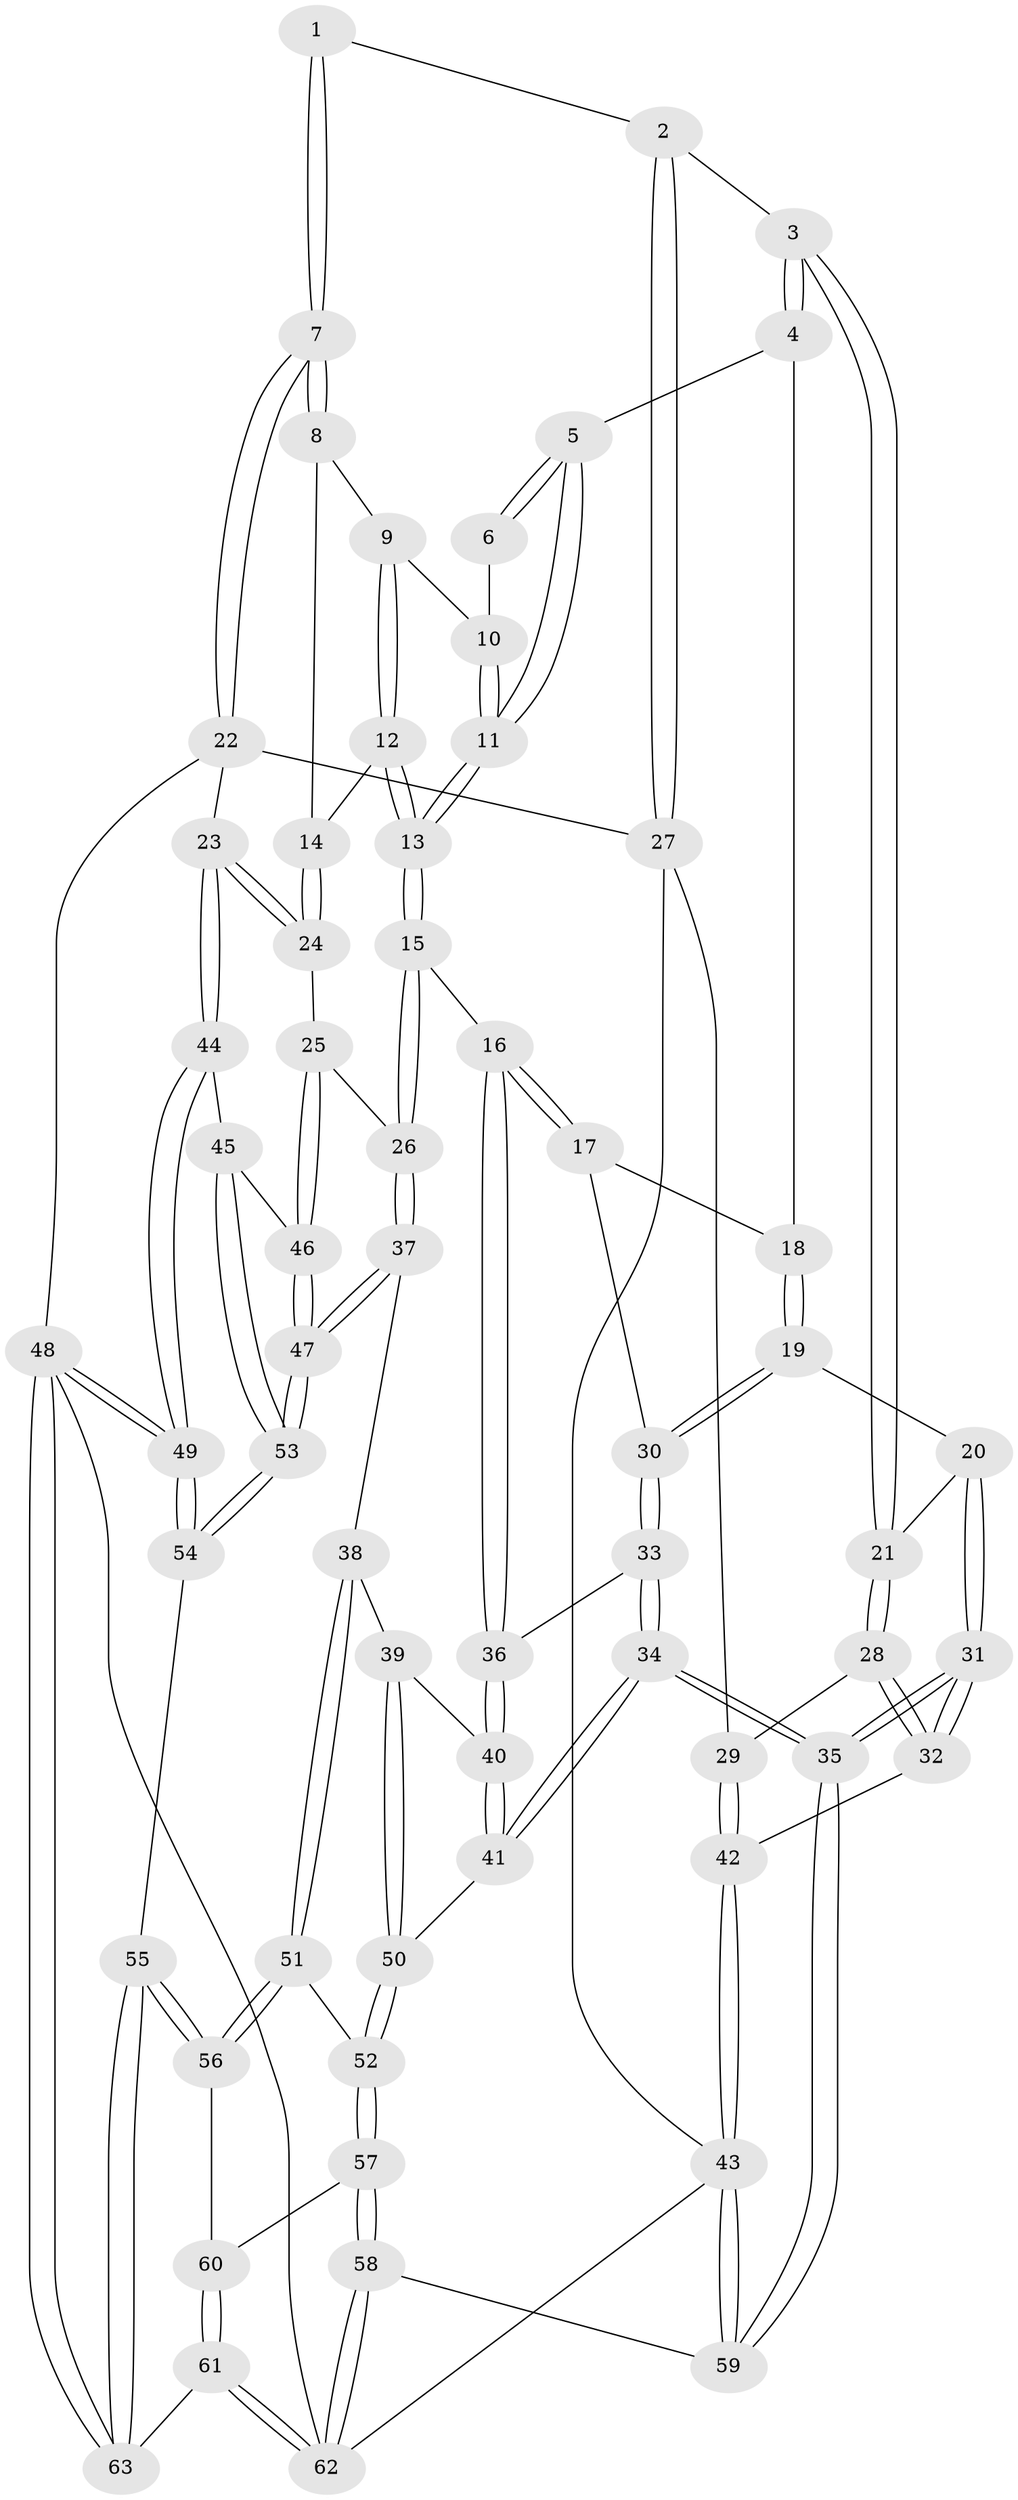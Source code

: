 // Generated by graph-tools (version 1.1) at 2025/01/03/09/25 05:01:21]
// undirected, 63 vertices, 154 edges
graph export_dot {
graph [start="1"]
  node [color=gray90,style=filled];
  1 [pos="+0.6093154221466043+0"];
  2 [pos="+0.031391320463331915+0"];
  3 [pos="+0.11971055069307329+0"];
  4 [pos="+0.43870410610519683+0.17019909119726528"];
  5 [pos="+0.5570550484348944+0.14770449149422857"];
  6 [pos="+0.5895056794798171+0.05364705767819839"];
  7 [pos="+1+0"];
  8 [pos="+0.8585327159374438+0.06296761604234846"];
  9 [pos="+0.795297122114651+0.10302736028123037"];
  10 [pos="+0.7233099084657717+0.12949080207705319"];
  11 [pos="+0.6243604792152673+0.21051593601347712"];
  12 [pos="+0.723136153823279+0.25467402045420606"];
  13 [pos="+0.6457728142072388+0.29043729460711765"];
  14 [pos="+0.7978608273343084+0.25678360930464533"];
  15 [pos="+0.645072436433532+0.2941647597648411"];
  16 [pos="+0.5537561383303184+0.3352304789683361"];
  17 [pos="+0.5022212625572514+0.3008254082576384"];
  18 [pos="+0.43915605699782745+0.1884323238746262"];
  19 [pos="+0.3712447448796346+0.32313755973438113"];
  20 [pos="+0.3382244874030702+0.3290569825240772"];
  21 [pos="+0.17305675296839657+0.1554080905060606"];
  22 [pos="+1+0"];
  23 [pos="+1+0.26590659835461533"];
  24 [pos="+0.8619401181944113+0.3593229636433631"];
  25 [pos="+0.7605586426795272+0.4404253170108021"];
  26 [pos="+0.7528494193521169+0.44360004747992593"];
  27 [pos="+0+0"];
  28 [pos="+0.15411461392809905+0.393933603106121"];
  29 [pos="+0+0.23492580320671377"];
  30 [pos="+0.40688151683054813+0.3480199154530043"];
  31 [pos="+0.19991521058243802+0.5795420518073179"];
  32 [pos="+0.18724598167582038+0.5722245573748292"];
  33 [pos="+0.44989152855994924+0.43184479878682613"];
  34 [pos="+0.22636565073077605+0.5953609481603509"];
  35 [pos="+0.2166302172054727+0.5960793264319982"];
  36 [pos="+0.512351907396014+0.433982973619157"];
  37 [pos="+0.7002419320605688+0.5470518966440436"];
  38 [pos="+0.6585400546876616+0.5603402833047397"];
  39 [pos="+0.6419072619895342+0.5564824784228446"];
  40 [pos="+0.5329755041388035+0.4619357431991415"];
  41 [pos="+0.383799388390462+0.6316701651752276"];
  42 [pos="+0+0.5607025172231831"];
  43 [pos="+0+0.9639942955231756"];
  44 [pos="+1+0.531879322812967"];
  45 [pos="+1+0.5511365613368122"];
  46 [pos="+0.9782772477177875+0.5511664366724187"];
  47 [pos="+0.7865857868716846+0.6294667030244036"];
  48 [pos="+1+1"];
  49 [pos="+1+0.8538736275244547"];
  50 [pos="+0.4209778370999174+0.6460136684491377"];
  51 [pos="+0.6520831232214959+0.5849211179239647"];
  52 [pos="+0.5033011872434774+0.7673041635528711"];
  53 [pos="+0.8278493721821486+0.7329834135514434"];
  54 [pos="+0.8373564612720286+0.8237271560952986"];
  55 [pos="+0.7290413551178659+0.9196016814050196"];
  56 [pos="+0.6368432373583831+0.861217661796359"];
  57 [pos="+0.5268559237550796+0.8390414902912714"];
  58 [pos="+0.2938049899455132+0.9699255529402371"];
  59 [pos="+0.20807180590456112+0.8189199042907591"];
  60 [pos="+0.5408059221773778+0.8424446690054634"];
  61 [pos="+0.5057654817107083+1"];
  62 [pos="+0.28200313193288007+1"];
  63 [pos="+0.7380939684935888+1"];
  1 -- 2;
  1 -- 7;
  1 -- 7;
  2 -- 3;
  2 -- 27;
  2 -- 27;
  3 -- 4;
  3 -- 4;
  3 -- 21;
  3 -- 21;
  4 -- 5;
  4 -- 18;
  5 -- 6;
  5 -- 6;
  5 -- 11;
  5 -- 11;
  6 -- 10;
  7 -- 8;
  7 -- 8;
  7 -- 22;
  7 -- 22;
  8 -- 9;
  8 -- 14;
  9 -- 10;
  9 -- 12;
  9 -- 12;
  10 -- 11;
  10 -- 11;
  11 -- 13;
  11 -- 13;
  12 -- 13;
  12 -- 13;
  12 -- 14;
  13 -- 15;
  13 -- 15;
  14 -- 24;
  14 -- 24;
  15 -- 16;
  15 -- 26;
  15 -- 26;
  16 -- 17;
  16 -- 17;
  16 -- 36;
  16 -- 36;
  17 -- 18;
  17 -- 30;
  18 -- 19;
  18 -- 19;
  19 -- 20;
  19 -- 30;
  19 -- 30;
  20 -- 21;
  20 -- 31;
  20 -- 31;
  21 -- 28;
  21 -- 28;
  22 -- 23;
  22 -- 27;
  22 -- 48;
  23 -- 24;
  23 -- 24;
  23 -- 44;
  23 -- 44;
  24 -- 25;
  25 -- 26;
  25 -- 46;
  25 -- 46;
  26 -- 37;
  26 -- 37;
  27 -- 29;
  27 -- 43;
  28 -- 29;
  28 -- 32;
  28 -- 32;
  29 -- 42;
  29 -- 42;
  30 -- 33;
  30 -- 33;
  31 -- 32;
  31 -- 32;
  31 -- 35;
  31 -- 35;
  32 -- 42;
  33 -- 34;
  33 -- 34;
  33 -- 36;
  34 -- 35;
  34 -- 35;
  34 -- 41;
  34 -- 41;
  35 -- 59;
  35 -- 59;
  36 -- 40;
  36 -- 40;
  37 -- 38;
  37 -- 47;
  37 -- 47;
  38 -- 39;
  38 -- 51;
  38 -- 51;
  39 -- 40;
  39 -- 50;
  39 -- 50;
  40 -- 41;
  40 -- 41;
  41 -- 50;
  42 -- 43;
  42 -- 43;
  43 -- 59;
  43 -- 59;
  43 -- 62;
  44 -- 45;
  44 -- 49;
  44 -- 49;
  45 -- 46;
  45 -- 53;
  45 -- 53;
  46 -- 47;
  46 -- 47;
  47 -- 53;
  47 -- 53;
  48 -- 49;
  48 -- 49;
  48 -- 63;
  48 -- 63;
  48 -- 62;
  49 -- 54;
  49 -- 54;
  50 -- 52;
  50 -- 52;
  51 -- 52;
  51 -- 56;
  51 -- 56;
  52 -- 57;
  52 -- 57;
  53 -- 54;
  53 -- 54;
  54 -- 55;
  55 -- 56;
  55 -- 56;
  55 -- 63;
  55 -- 63;
  56 -- 60;
  57 -- 58;
  57 -- 58;
  57 -- 60;
  58 -- 59;
  58 -- 62;
  58 -- 62;
  60 -- 61;
  60 -- 61;
  61 -- 62;
  61 -- 62;
  61 -- 63;
}
